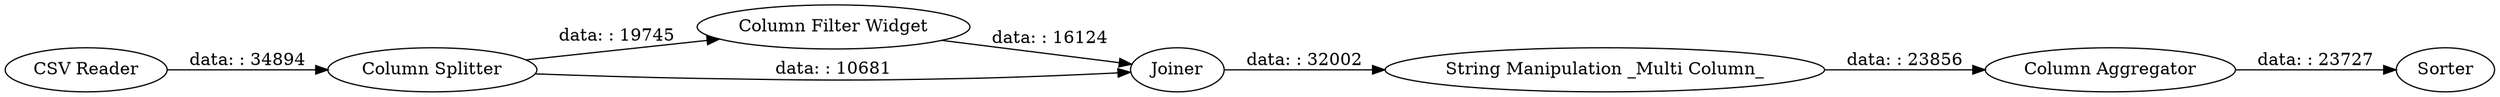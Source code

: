digraph {
	"5309652807360843662_8" [label="Column Aggregator"]
	"5309652807360843662_4" [label="Column Filter Widget"]
	"5309652807360843662_6" [label="Column Splitter"]
	"5309652807360843662_5" [label=Joiner]
	"5309652807360843662_1" [label="CSV Reader"]
	"5309652807360843662_7" [label="String Manipulation _Multi Column_"]
	"5309652807360843662_9" [label=Sorter]
	"5309652807360843662_7" -> "5309652807360843662_8" [label="data: : 23856"]
	"5309652807360843662_5" -> "5309652807360843662_7" [label="data: : 32002"]
	"5309652807360843662_1" -> "5309652807360843662_6" [label="data: : 34894"]
	"5309652807360843662_6" -> "5309652807360843662_4" [label="data: : 19745"]
	"5309652807360843662_4" -> "5309652807360843662_5" [label="data: : 16124"]
	"5309652807360843662_8" -> "5309652807360843662_9" [label="data: : 23727"]
	"5309652807360843662_6" -> "5309652807360843662_5" [label="data: : 10681"]
	rankdir=LR
}
